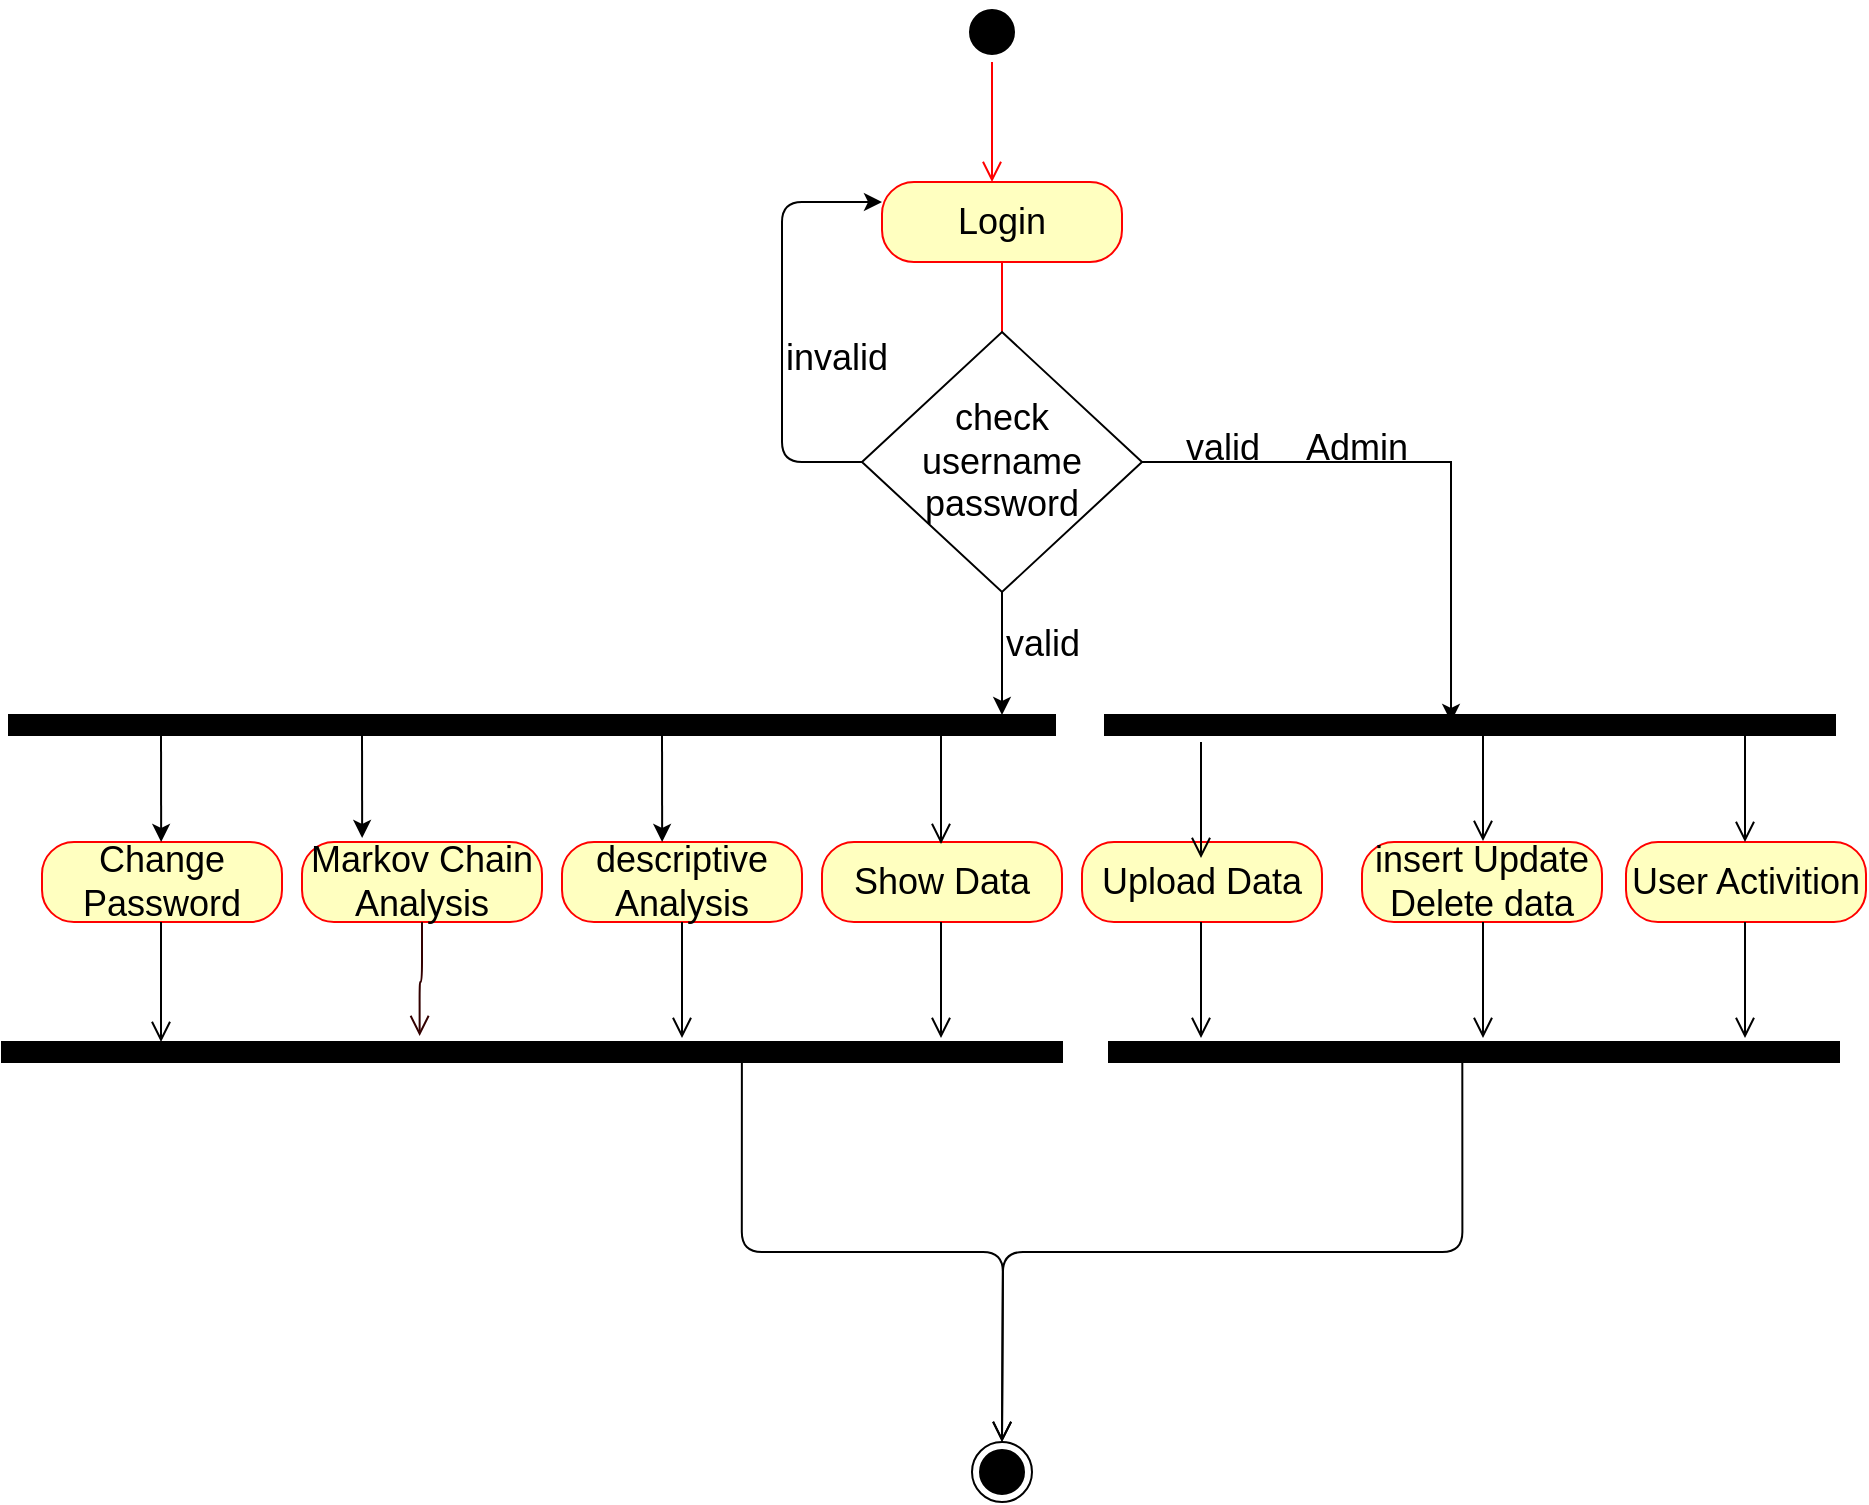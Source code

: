 <mxfile version="12.1.3" type="device" pages="1"><diagram id="Fz6r0LBcxBJtuFRkptRQ" name="Page-1"><mxGraphModel dx="854" dy="465" grid="1" gridSize="10" guides="1" tooltips="1" connect="1" arrows="1" fold="1" page="1" pageScale="1" pageWidth="850" pageHeight="1100" math="0" shadow="0"><root><mxCell id="0"/><mxCell id="1" parent="0"/><mxCell id="iOyk-vxWbo4MqLhaXRmM-6" value="" style="ellipse;html=1;shape=startState;fillColor=#000000;strokeColor=#000000;fontSize=18;" vertex="1" parent="1"><mxGeometry x="580" y="140" width="30" height="30" as="geometry"/></mxCell><mxCell id="iOyk-vxWbo4MqLhaXRmM-7" value="" style="edgeStyle=orthogonalEdgeStyle;html=1;verticalAlign=bottom;endArrow=open;endSize=8;strokeColor=#ff0000;fontSize=18;" edge="1" source="iOyk-vxWbo4MqLhaXRmM-6" parent="1"><mxGeometry relative="1" as="geometry"><mxPoint x="595" y="230" as="targetPoint"/></mxGeometry></mxCell><mxCell id="iOyk-vxWbo4MqLhaXRmM-9" value="Login" style="rounded=1;whiteSpace=wrap;html=1;arcSize=40;fontColor=#000000;fillColor=#ffffc0;strokeColor=#ff0000;fontSize=18;" vertex="1" parent="1"><mxGeometry x="540" y="230" width="120" height="40" as="geometry"/></mxCell><mxCell id="iOyk-vxWbo4MqLhaXRmM-10" value="" style="edgeStyle=orthogonalEdgeStyle;html=1;verticalAlign=bottom;endArrow=open;endSize=8;strokeColor=#ff0000;fontSize=18;" edge="1" source="iOyk-vxWbo4MqLhaXRmM-9" parent="1"><mxGeometry relative="1" as="geometry"><mxPoint x="600" y="330" as="targetPoint"/></mxGeometry></mxCell><mxCell id="iOyk-vxWbo4MqLhaXRmM-37" style="edgeStyle=orthogonalEdgeStyle;rounded=0;orthogonalLoop=1;jettySize=auto;html=1;exitX=1;exitY=0.5;exitDx=0;exitDy=0;strokeColor=#000000;entryX=0.35;entryY=0.526;entryDx=0;entryDy=0;entryPerimeter=0;fontSize=18;" edge="1" parent="1" source="iOyk-vxWbo4MqLhaXRmM-12" target="iOyk-vxWbo4MqLhaXRmM-32"><mxGeometry relative="1" as="geometry"><mxPoint x="730" y="400" as="targetPoint"/></mxGeometry></mxCell><mxCell id="iOyk-vxWbo4MqLhaXRmM-12" value="&lt;div&gt;check &lt;br&gt;&lt;/div&gt;&lt;div&gt;username password&lt;/div&gt;" style="rhombus;whiteSpace=wrap;html=1;fontSize=18;" vertex="1" parent="1"><mxGeometry x="530" y="305" width="140" height="130" as="geometry"/></mxCell><mxCell id="iOyk-vxWbo4MqLhaXRmM-13" value="" style="endArrow=classic;html=1;entryX=0;entryY=0.25;entryDx=0;entryDy=0;exitX=0;exitY=0.5;exitDx=0;exitDy=0;fontSize=18;" edge="1" parent="1" source="iOyk-vxWbo4MqLhaXRmM-12" target="iOyk-vxWbo4MqLhaXRmM-9"><mxGeometry width="50" height="50" relative="1" as="geometry"><mxPoint x="540" y="480" as="sourcePoint"/><mxPoint x="590" y="430" as="targetPoint"/><Array as="points"><mxPoint x="490" y="370"/><mxPoint x="490" y="240"/></Array></mxGeometry></mxCell><mxCell id="iOyk-vxWbo4MqLhaXRmM-14" value="" style="html=1;points=[];perimeter=orthogonalPerimeter;rotation=90;fillColor=#000000;fontSize=18;" vertex="1" parent="1"><mxGeometry x="360" y="240" width="10" height="523" as="geometry"/></mxCell><mxCell id="iOyk-vxWbo4MqLhaXRmM-15" value="Change Password" style="rounded=1;whiteSpace=wrap;html=1;arcSize=40;fontColor=#000000;fillColor=#ffffc0;strokeColor=#ff0000;fontSize=18;" vertex="1" parent="1"><mxGeometry x="120" y="560" width="120" height="40" as="geometry"/></mxCell><mxCell id="iOyk-vxWbo4MqLhaXRmM-17" value="Markov Chain Analysis" style="rounded=1;whiteSpace=wrap;html=1;arcSize=40;fontColor=#000000;fillColor=#ffffc0;strokeColor=#ff0000;fontSize=18;" vertex="1" parent="1"><mxGeometry x="250" y="560" width="120" height="40" as="geometry"/></mxCell><mxCell id="iOyk-vxWbo4MqLhaXRmM-18" value="" style="edgeStyle=orthogonalEdgeStyle;html=1;verticalAlign=bottom;endArrow=open;endSize=8;strokeColor=#330000;entryX=-0.3;entryY=0.606;entryDx=0;entryDy=0;entryPerimeter=0;fontSize=18;" edge="1" source="iOyk-vxWbo4MqLhaXRmM-17" parent="1" target="iOyk-vxWbo4MqLhaXRmM-22"><mxGeometry relative="1" as="geometry"><mxPoint x="360" y="660" as="targetPoint"/></mxGeometry></mxCell><mxCell id="iOyk-vxWbo4MqLhaXRmM-19" value="descriptive Analysis" style="rounded=1;whiteSpace=wrap;html=1;arcSize=40;fontColor=#000000;fillColor=#ffffc0;strokeColor=#ff0000;fontSize=18;" vertex="1" parent="1"><mxGeometry x="380" y="560" width="120" height="40" as="geometry"/></mxCell><mxCell id="iOyk-vxWbo4MqLhaXRmM-33" value="Show Data" style="rounded=1;whiteSpace=wrap;html=1;arcSize=40;fontColor=#000000;fillColor=#ffffc0;strokeColor=#ff0000;fontSize=18;" vertex="1" parent="1"><mxGeometry x="510" y="560" width="120" height="40" as="geometry"/></mxCell><mxCell id="iOyk-vxWbo4MqLhaXRmM-20" value="" style="edgeStyle=orthogonalEdgeStyle;html=1;verticalAlign=bottom;endArrow=open;endSize=8;strokeColor=#000000;fontSize=18;" edge="1" source="iOyk-vxWbo4MqLhaXRmM-19" parent="1"><mxGeometry relative="1" as="geometry"><mxPoint x="440" y="658" as="targetPoint"/></mxGeometry></mxCell><mxCell id="iOyk-vxWbo4MqLhaXRmM-22" value="" style="html=1;points=[];perimeter=orthogonalPerimeter;fillColor=#000000;rotation=90;fontSize=18;" vertex="1" parent="1"><mxGeometry x="360" y="400" width="10" height="530" as="geometry"/></mxCell><mxCell id="iOyk-vxWbo4MqLhaXRmM-23" value="" style="edgeStyle=orthogonalEdgeStyle;html=1;verticalAlign=bottom;endArrow=open;endSize=8;strokeColor=#000000;fontSize=18;" edge="1" parent="1"><mxGeometry relative="1" as="geometry"><mxPoint x="179.5" y="660" as="targetPoint"/><mxPoint x="179.5" y="600" as="sourcePoint"/></mxGeometry></mxCell><mxCell id="iOyk-vxWbo4MqLhaXRmM-24" value="" style="endArrow=classic;html=1;fontSize=18;exitX=0.5;exitY=1;exitDx=0;exitDy=0;" edge="1" parent="1" source="iOyk-vxWbo4MqLhaXRmM-12" target="iOyk-vxWbo4MqLhaXRmM-14"><mxGeometry width="50" height="50" relative="1" as="geometry"><mxPoint x="600" y="405" as="sourcePoint"/><mxPoint x="601" y="455" as="targetPoint"/></mxGeometry></mxCell><mxCell id="iOyk-vxWbo4MqLhaXRmM-25" value="" style="endArrow=classic;html=1;entryX=0.15;entryY=0.475;entryDx=0;entryDy=0;entryPerimeter=0;fontSize=18;" edge="1" parent="1"><mxGeometry width="50" height="50" relative="1" as="geometry"><mxPoint x="179.5" y="502" as="sourcePoint"/><mxPoint x="179.575" y="560" as="targetPoint"/></mxGeometry></mxCell><mxCell id="iOyk-vxWbo4MqLhaXRmM-26" value="" style="endArrow=classic;html=1;entryX=0.15;entryY=0.475;entryDx=0;entryDy=0;entryPerimeter=0;fontSize=18;" edge="1" parent="1"><mxGeometry width="50" height="50" relative="1" as="geometry"><mxPoint x="280" y="500" as="sourcePoint"/><mxPoint x="280.075" y="558" as="targetPoint"/></mxGeometry></mxCell><mxCell id="iOyk-vxWbo4MqLhaXRmM-29" value="" style="endArrow=classic;html=1;entryX=0.15;entryY=0.475;entryDx=0;entryDy=0;entryPerimeter=0;fontSize=18;" edge="1" parent="1"><mxGeometry width="50" height="50" relative="1" as="geometry"><mxPoint x="430" y="502" as="sourcePoint"/><mxPoint x="430.075" y="560" as="targetPoint"/></mxGeometry></mxCell><mxCell id="iOyk-vxWbo4MqLhaXRmM-31" value="valid" style="text;html=1;resizable=0;points=[];autosize=1;align=left;verticalAlign=top;spacingTop=-4;fontSize=18;" vertex="1" parent="1"><mxGeometry x="600" y="448" width="40" height="20" as="geometry"/></mxCell><mxCell id="iOyk-vxWbo4MqLhaXRmM-32" value="" style="html=1;points=[];perimeter=orthogonalPerimeter;rotation=90;fillColor=#000000;fontSize=18;" vertex="1" parent="1"><mxGeometry x="829" y="319" width="10" height="365" as="geometry"/></mxCell><mxCell id="iOyk-vxWbo4MqLhaXRmM-35" value="" style="edgeStyle=orthogonalEdgeStyle;html=1;verticalAlign=bottom;endArrow=open;endSize=8;strokeColor=#000000;fontSize=18;" edge="1" parent="1"><mxGeometry relative="1" as="geometry"><mxPoint x="569.5" y="658" as="targetPoint"/><mxPoint x="569.5" y="600" as="sourcePoint"/></mxGeometry></mxCell><mxCell id="iOyk-vxWbo4MqLhaXRmM-36" value="" style="edgeStyle=orthogonalEdgeStyle;html=1;verticalAlign=bottom;endArrow=open;endSize=8;strokeColor=#000000;fontSize=18;" edge="1" parent="1"><mxGeometry relative="1" as="geometry"><mxPoint x="569.5" y="561" as="targetPoint"/><mxPoint x="569.5" y="503" as="sourcePoint"/></mxGeometry></mxCell><mxCell id="iOyk-vxWbo4MqLhaXRmM-38" value="Admin" style="text;html=1;resizable=0;points=[];autosize=1;align=left;verticalAlign=top;spacingTop=-4;fontSize=18;" vertex="1" parent="1"><mxGeometry x="750" y="350" width="50" height="20" as="geometry"/></mxCell><mxCell id="iOyk-vxWbo4MqLhaXRmM-41" value="Upload Data" style="rounded=1;whiteSpace=wrap;html=1;arcSize=40;fontColor=#000000;fillColor=#ffffc0;strokeColor=#ff0000;fontSize=18;" vertex="1" parent="1"><mxGeometry x="640" y="560" width="120" height="40" as="geometry"/></mxCell><mxCell id="iOyk-vxWbo4MqLhaXRmM-42" value="insert Update Delete data" style="rounded=1;whiteSpace=wrap;html=1;arcSize=40;fontColor=#000000;fillColor=#ffffc0;strokeColor=#ff0000;fontSize=18;" vertex="1" parent="1"><mxGeometry x="780" y="560" width="120" height="40" as="geometry"/></mxCell><mxCell id="iOyk-vxWbo4MqLhaXRmM-43" value="User Activition" style="rounded=1;whiteSpace=wrap;html=1;arcSize=40;fontColor=#000000;fillColor=#ffffc0;strokeColor=#ff0000;fontSize=18;" vertex="1" parent="1"><mxGeometry x="912" y="560" width="120" height="40" as="geometry"/></mxCell><mxCell id="iOyk-vxWbo4MqLhaXRmM-44" value="" style="html=1;points=[];perimeter=orthogonalPerimeter;rotation=90;fillColor=#000000;fontSize=18;" vertex="1" parent="1"><mxGeometry x="831" y="482.5" width="10" height="365" as="geometry"/></mxCell><mxCell id="iOyk-vxWbo4MqLhaXRmM-45" value="" style="edgeStyle=orthogonalEdgeStyle;html=1;verticalAlign=bottom;endArrow=open;endSize=8;strokeColor=#000000;fontSize=18;" edge="1" parent="1"><mxGeometry relative="1" as="geometry"><mxPoint x="699.5" y="658" as="targetPoint"/><mxPoint x="699.5" y="600" as="sourcePoint"/></mxGeometry></mxCell><mxCell id="iOyk-vxWbo4MqLhaXRmM-46" value="" style="edgeStyle=orthogonalEdgeStyle;html=1;verticalAlign=bottom;endArrow=open;endSize=8;strokeColor=#000000;fontSize=18;" edge="1" parent="1"><mxGeometry relative="1" as="geometry"><mxPoint x="699.5" y="568" as="targetPoint"/><mxPoint x="699.5" y="510" as="sourcePoint"/></mxGeometry></mxCell><mxCell id="iOyk-vxWbo4MqLhaXRmM-50" value="" style="edgeStyle=orthogonalEdgeStyle;html=1;verticalAlign=bottom;endArrow=open;endSize=8;strokeColor=#000000;fontSize=18;" edge="1" parent="1"><mxGeometry relative="1" as="geometry"><mxPoint x="840.5" y="658" as="targetPoint"/><mxPoint x="840.5" y="600" as="sourcePoint"/></mxGeometry></mxCell><mxCell id="iOyk-vxWbo4MqLhaXRmM-52" value="" style="edgeStyle=orthogonalEdgeStyle;html=1;verticalAlign=bottom;endArrow=open;endSize=8;strokeColor=#000000;fontSize=18;" edge="1" parent="1"><mxGeometry relative="1" as="geometry"><mxPoint x="971.5" y="658" as="targetPoint"/><mxPoint x="971.5" y="600" as="sourcePoint"/></mxGeometry></mxCell><mxCell id="iOyk-vxWbo4MqLhaXRmM-53" value="" style="edgeStyle=orthogonalEdgeStyle;html=1;verticalAlign=bottom;endArrow=open;endSize=8;strokeColor=#000000;fontSize=18;" edge="1" parent="1"><mxGeometry relative="1" as="geometry"><mxPoint x="840.5" y="559.5" as="targetPoint"/><mxPoint x="840.5" y="501.5" as="sourcePoint"/></mxGeometry></mxCell><mxCell id="iOyk-vxWbo4MqLhaXRmM-54" value="" style="edgeStyle=orthogonalEdgeStyle;html=1;verticalAlign=bottom;endArrow=open;endSize=8;strokeColor=#000000;fontSize=18;" edge="1" parent="1"><mxGeometry relative="1" as="geometry"><mxPoint x="971.5" y="560" as="targetPoint"/><mxPoint x="971.5" y="502" as="sourcePoint"/></mxGeometry></mxCell><mxCell id="iOyk-vxWbo4MqLhaXRmM-55" value="" style="ellipse;html=1;shape=endState;fillColor=#000000;strokeColor=#000000;fontSize=18;" vertex="1" parent="1"><mxGeometry x="585" y="860" width="30" height="30" as="geometry"/></mxCell><mxCell id="iOyk-vxWbo4MqLhaXRmM-56" value="" style="edgeStyle=orthogonalEdgeStyle;html=1;verticalAlign=bottom;endArrow=open;endSize=8;strokeColor=#000000;exitX=1;exitY=0.302;exitDx=0;exitDy=0;exitPerimeter=0;fontSize=18;" edge="1" parent="1" source="iOyk-vxWbo4MqLhaXRmM-22"><mxGeometry relative="1" as="geometry"><mxPoint x="600" y="860" as="targetPoint"/><mxPoint x="600" y="802" as="sourcePoint"/></mxGeometry></mxCell><mxCell id="iOyk-vxWbo4MqLhaXRmM-57" value="" style="edgeStyle=orthogonalEdgeStyle;html=1;verticalAlign=bottom;endArrow=open;endSize=8;strokeColor=#000000;exitX=1;exitY=0.516;exitDx=0;exitDy=0;exitPerimeter=0;fontSize=18;" edge="1" parent="1" source="iOyk-vxWbo4MqLhaXRmM-44"><mxGeometry relative="1" as="geometry"><mxPoint x="600" y="860" as="targetPoint"/><mxPoint x="480" y="680" as="sourcePoint"/></mxGeometry></mxCell><mxCell id="iOyk-vxWbo4MqLhaXRmM-58" value="valid" style="text;html=1;resizable=0;points=[];autosize=1;align=left;verticalAlign=top;spacingTop=-4;fontSize=18;" vertex="1" parent="1"><mxGeometry x="690" y="350" width="40" height="20" as="geometry"/></mxCell><mxCell id="iOyk-vxWbo4MqLhaXRmM-59" value="invalid" style="text;html=1;resizable=0;points=[];autosize=1;align=left;verticalAlign=top;spacingTop=-4;fontSize=18;" vertex="1" parent="1"><mxGeometry x="490" y="305" width="50" height="20" as="geometry"/></mxCell></root></mxGraphModel></diagram></mxfile>